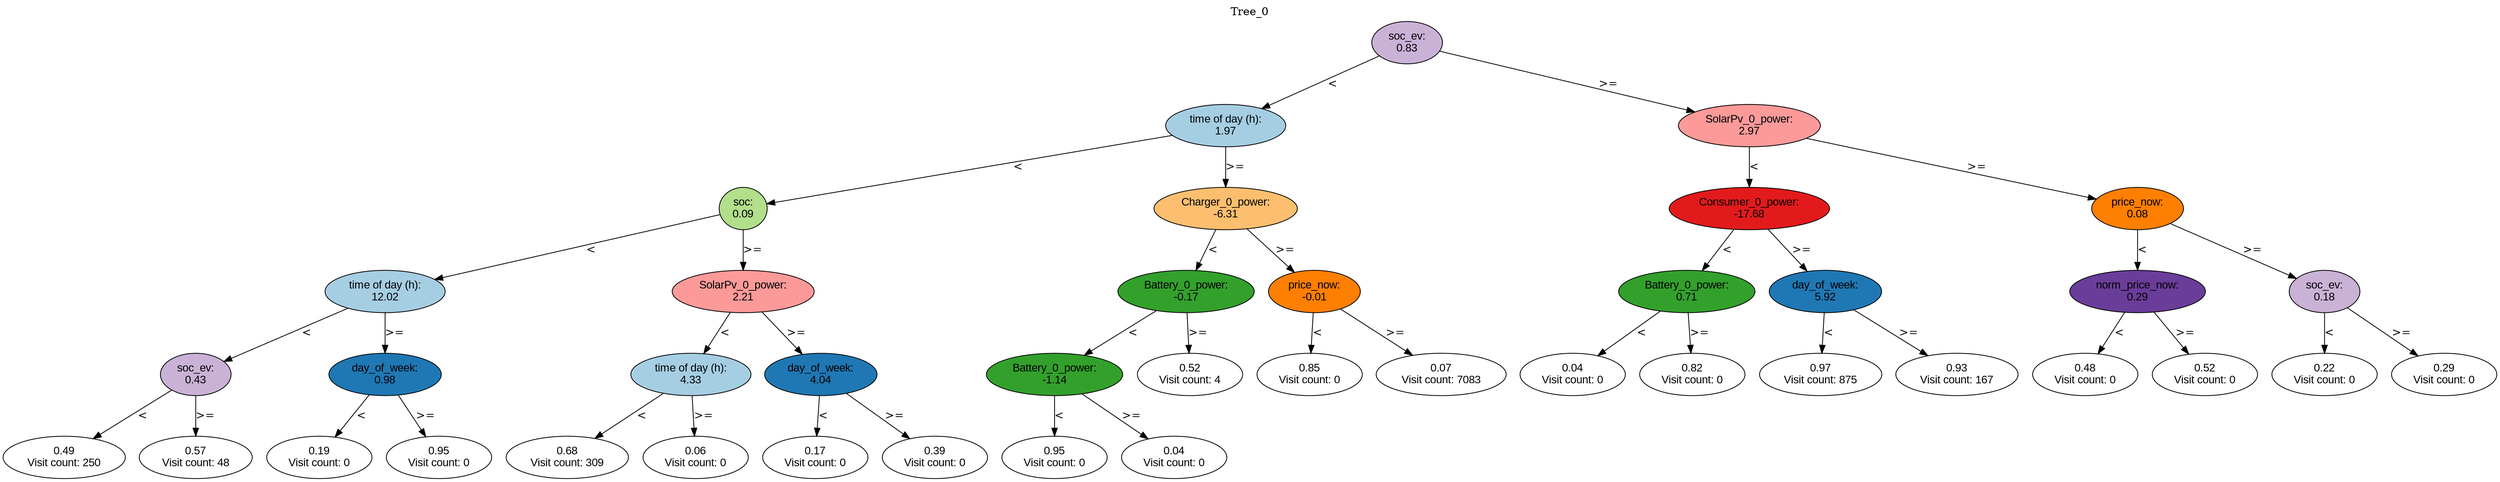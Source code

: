 digraph BST {
    node [fontname="Arial" style=filled colorscheme=paired12];
    0 [ label = "soc_ev:
0.83" fillcolor=9];
    1 [ label = "time of day (h):
1.97" fillcolor=1];
    2 [ label = "soc:
0.09" fillcolor=3];
    3 [ label = "time of day (h):
12.02" fillcolor=1];
    4 [ label = "soc_ev:
0.43" fillcolor=9];
    5 [ label = "0.49
Visit count: 250" fillcolor=white];
    6 [ label = "0.57
Visit count: 48" fillcolor=white];
    7 [ label = "day_of_week:
0.98" fillcolor=2];
    8 [ label = "0.19
Visit count: 0" fillcolor=white];
    9 [ label = "0.95
Visit count: 0" fillcolor=white];
    10 [ label = "SolarPv_0_power:
2.21" fillcolor=5];
    11 [ label = "time of day (h):
4.33" fillcolor=1];
    12 [ label = "0.68
Visit count: 309" fillcolor=white];
    13 [ label = "0.06
Visit count: 0" fillcolor=white];
    14 [ label = "day_of_week:
4.04" fillcolor=2];
    15 [ label = "0.17
Visit count: 0" fillcolor=white];
    16 [ label = "0.39
Visit count: 0" fillcolor=white];
    17 [ label = "Charger_0_power:
-6.31" fillcolor=7];
    18 [ label = "Battery_0_power:
-0.17" fillcolor=4];
    19 [ label = "Battery_0_power:
-1.14" fillcolor=4];
    20 [ label = "0.95
Visit count: 0" fillcolor=white];
    21 [ label = "0.04
Visit count: 0" fillcolor=white];
    22 [ label = "0.52
Visit count: 4" fillcolor=white];
    23 [ label = "price_now:
-0.01" fillcolor=8];
    24 [ label = "0.85
Visit count: 0" fillcolor=white];
    25 [ label = "0.07
Visit count: 7083" fillcolor=white];
    26 [ label = "SolarPv_0_power:
2.97" fillcolor=5];
    27 [ label = "Consumer_0_power:
-17.68" fillcolor=6];
    28 [ label = "Battery_0_power:
0.71" fillcolor=4];
    29 [ label = "0.04
Visit count: 0" fillcolor=white];
    30 [ label = "0.82
Visit count: 0" fillcolor=white];
    31 [ label = "day_of_week:
5.92" fillcolor=2];
    32 [ label = "0.97
Visit count: 875" fillcolor=white];
    33 [ label = "0.93
Visit count: 167" fillcolor=white];
    34 [ label = "price_now:
0.08" fillcolor=8];
    35 [ label = "norm_price_now:
0.29" fillcolor=10];
    36 [ label = "0.48
Visit count: 0" fillcolor=white];
    37 [ label = "0.52
Visit count: 0" fillcolor=white];
    38 [ label = "soc_ev:
0.18" fillcolor=9];
    39 [ label = "0.22
Visit count: 0" fillcolor=white];
    40 [ label = "0.29
Visit count: 0" fillcolor=white];

    0  -> 1[ label = "<"];
    0  -> 26[ label = ">="];
    1  -> 2[ label = "<"];
    1  -> 17[ label = ">="];
    2  -> 3[ label = "<"];
    2  -> 10[ label = ">="];
    3  -> 4[ label = "<"];
    3  -> 7[ label = ">="];
    4  -> 5[ label = "<"];
    4  -> 6[ label = ">="];
    7  -> 8[ label = "<"];
    7  -> 9[ label = ">="];
    10  -> 11[ label = "<"];
    10  -> 14[ label = ">="];
    11  -> 12[ label = "<"];
    11  -> 13[ label = ">="];
    14  -> 15[ label = "<"];
    14  -> 16[ label = ">="];
    17  -> 18[ label = "<"];
    17  -> 23[ label = ">="];
    18  -> 19[ label = "<"];
    18  -> 22[ label = ">="];
    19  -> 20[ label = "<"];
    19  -> 21[ label = ">="];
    23  -> 24[ label = "<"];
    23  -> 25[ label = ">="];
    26  -> 27[ label = "<"];
    26  -> 34[ label = ">="];
    27  -> 28[ label = "<"];
    27  -> 31[ label = ">="];
    28  -> 29[ label = "<"];
    28  -> 30[ label = ">="];
    31  -> 32[ label = "<"];
    31  -> 33[ label = ">="];
    34  -> 35[ label = "<"];
    34  -> 38[ label = ">="];
    35  -> 36[ label = "<"];
    35  -> 37[ label = ">="];
    38  -> 39[ label = "<"];
    38  -> 40[ label = ">="];

    labelloc="t";
    label="Tree_0";
}